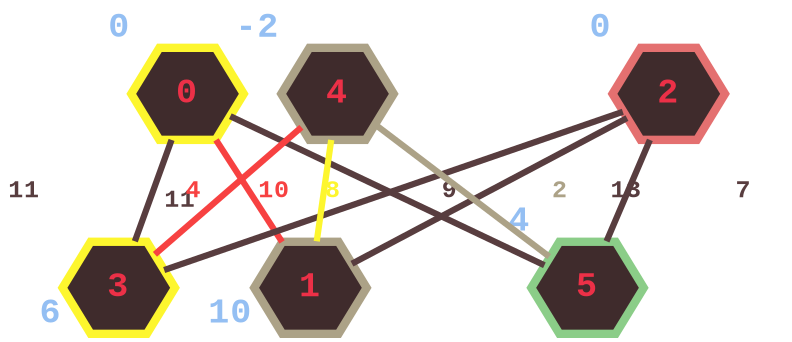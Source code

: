 graph D {
        
graph [dpi=300 bgcolor="#00000000"];
node [style=filled shape=hexagon fillcolor="#3f2b2c" color="#aca287"
      fontcolor="#ec3047" fontsize=17 penwidth=4 fontname="Courier New Bold"]
edge [fontsize=12  fontname="Courier New Bold" penwidth=3 color="#aca287"
      fontcolor="#aca287"]
splines=false

0 [pos="0,0" color="#fdf62e" xlabel=<<font color="#94bff3">0</font>>
   xlp="45,0"]
1 [pos="0,-300" xlabel=<<font color="#94bff3">10</font>> xlp="45,-300"]
2 [pos="200,0" color="#e47070" xlabel=<<font color="#94bff3">0</font>>
   xlp="245,0"]
3 [pos="200,-300" color="#fdf62e" xlabel=<<font color="#94bff3">6</font>>
   xlp="245,-300"]
4 [pos="400,0" xlabel=<<font color="#94bff3">-2</font>> xlp="355,0"]
5 [pos="400,-300" color="#8bcd88" xlabel=<<font color="#94bff3">4</font>>
   xlp="355,-300"]

0 -- 1 [label="10 " color="#f74141" fontcolor="#f74141"]
0 -- 3 [label="11  " color="#583d3f" fontcolor="#583d3f"]
0 -- 5 [label="9   " color="#583d3f" fontcolor="#583d3f"]

2 -- 1 [label="13  " color="#583d3f" fontcolor="#583d3f"]
2 -- 3 [headlabel="11 \n\n " color="#583d3f" fontcolor="#583d3f"]
2 -- 5 [label="7  " color="#583d3f" fontcolor="#583d3f"]

4 -- 1 [label="8   " color="#fdf62e" fontcolor="#fdf62e"]
4 -- 3 [label="4  " color="#f74141" fontcolor="#f74141"]
4 -- 5 [label="2 "]
}
